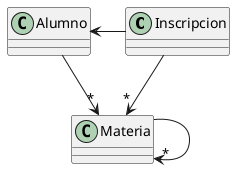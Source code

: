 @startuml
'https://plantuml.com/sequence-diagram

class Inscripcion {
}

class Materia {
}

class Alumno {
}

Inscripcion -->"*" Materia
Inscripcion -left-> Alumno
Alumno -->"*" Materia
Materia -->"*" Materia

@enduml